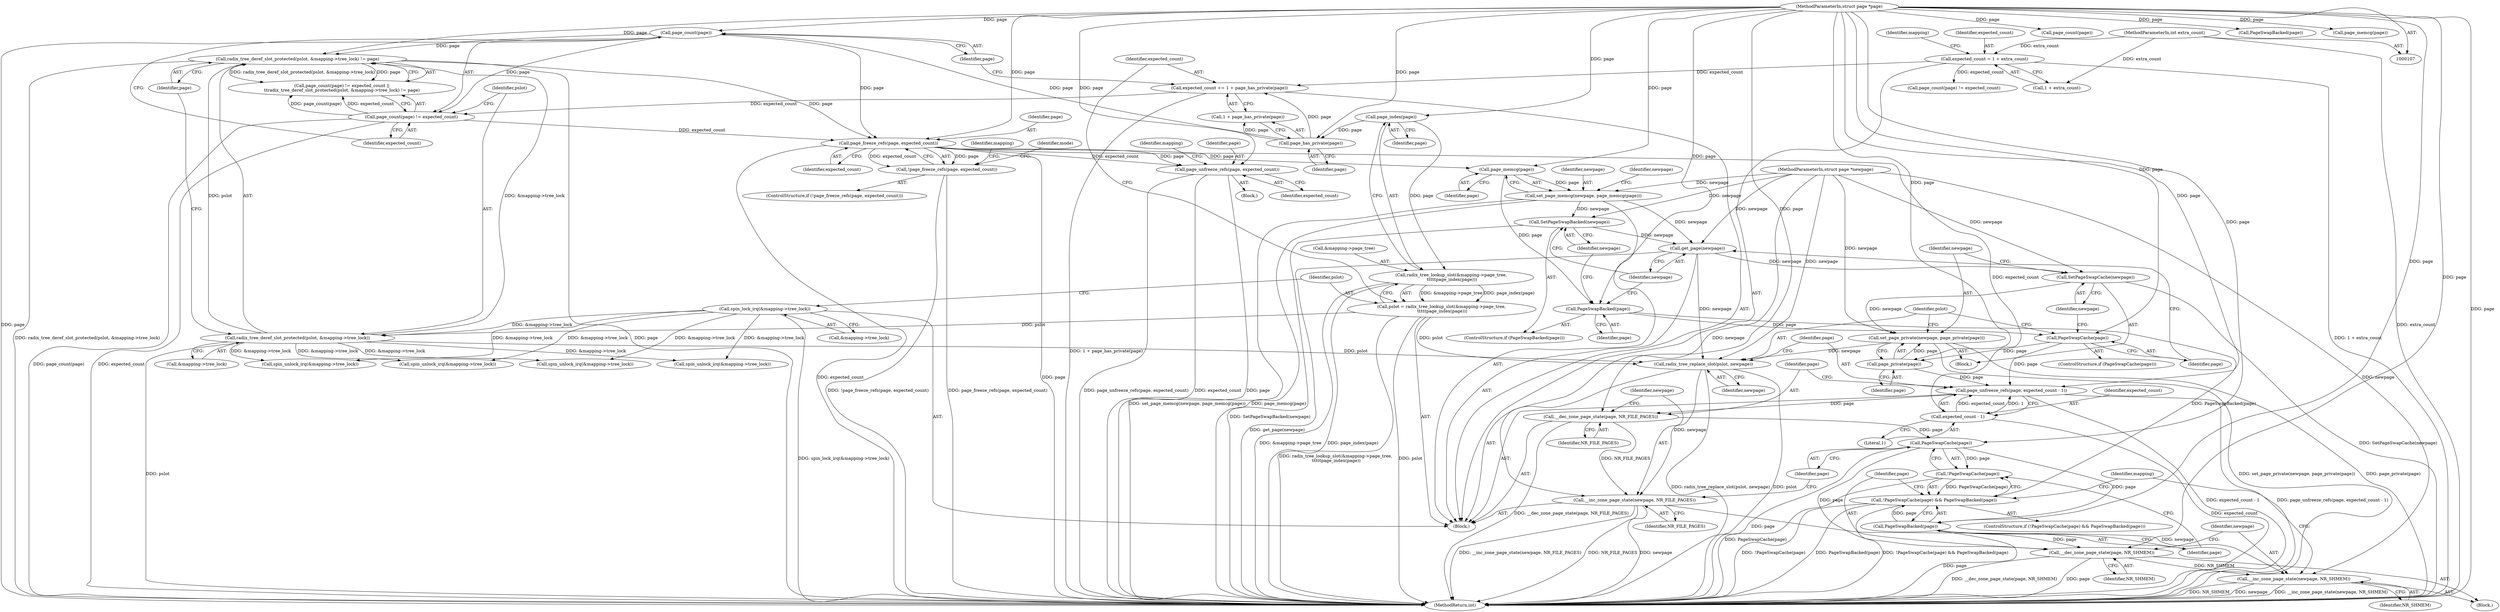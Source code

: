 digraph "0_linux_42cb14b110a5698ccf26ce59c4441722605a3743_0@API" {
"1000204" [label="(Call,page_freeze_refs(page, expected_count))"];
"1000182" [label="(Call,page_count(page))"];
"1000177" [label="(Call,page_has_private(page))"];
"1000171" [label="(Call,page_index(page))"];
"1000110" [label="(MethodParameterIn,struct page *page)"];
"1000185" [label="(Call,radix_tree_deref_slot_protected(pslot, &mapping->tree_lock) != page)"];
"1000186" [label="(Call,radix_tree_deref_slot_protected(pslot, &mapping->tree_lock))"];
"1000164" [label="(Call,pslot = radix_tree_lookup_slot(&mapping->page_tree,\n \t\t\t\t\tpage_index(page)))"];
"1000166" [label="(Call,radix_tree_lookup_slot(&mapping->page_tree,\n \t\t\t\t\tpage_index(page)))"];
"1000159" [label="(Call,spin_lock_irq(&mapping->tree_lock))"];
"1000181" [label="(Call,page_count(page) != expected_count)"];
"1000173" [label="(Call,expected_count += 1 + page_has_private(page))"];
"1000116" [label="(Call,expected_count = 1 + extra_count)"];
"1000113" [label="(MethodParameterIn,int extra_count)"];
"1000203" [label="(Call,!page_freeze_refs(page, expected_count))"];
"1000228" [label="(Call,page_unfreeze_refs(page, expected_count))"];
"1000241" [label="(Call,page_memcg(page))"];
"1000239" [label="(Call,set_page_memcg(newpage, page_memcg(page)))"];
"1000260" [label="(Call,SetPageSwapBacked(newpage))"];
"1000262" [label="(Call,get_page(newpage))"];
"1000268" [label="(Call,SetPageSwapCache(newpage))"];
"1000270" [label="(Call,set_page_private(newpage, page_private(page)))"];
"1000274" [label="(Call,radix_tree_replace_slot(pslot, newpage))"];
"1000285" [label="(Call,__inc_zone_page_state(newpage, NR_FILE_PAGES))"];
"1000299" [label="(Call,__inc_zone_page_state(newpage, NR_SHMEM))"];
"1000258" [label="(Call,PageSwapBacked(page))"];
"1000265" [label="(Call,PageSwapCache(page))"];
"1000272" [label="(Call,page_private(page))"];
"1000277" [label="(Call,page_unfreeze_refs(page, expected_count - 1))"];
"1000282" [label="(Call,__dec_zone_page_state(page, NR_FILE_PAGES))"];
"1000291" [label="(Call,PageSwapCache(page))"];
"1000290" [label="(Call,!PageSwapCache(page))"];
"1000289" [label="(Call,!PageSwapCache(page) && PageSwapBacked(page))"];
"1000293" [label="(Call,PageSwapBacked(page))"];
"1000296" [label="(Call,__dec_zone_page_state(page, NR_SHMEM))"];
"1000279" [label="(Call,expected_count - 1)"];
"1000227" [label="(Block,)"];
"1000171" [label="(Call,page_index(page))"];
"1000160" [label="(Call,&mapping->tree_lock)"];
"1000202" [label="(ControlStructure,if (!page_freeze_refs(page, expected_count)))"];
"1000287" [label="(Identifier,NR_FILE_PAGES)"];
"1000295" [label="(Block,)"];
"1000277" [label="(Call,page_unfreeze_refs(page, expected_count - 1))"];
"1000184" [label="(Identifier,expected_count)"];
"1000165" [label="(Identifier,pslot)"];
"1000302" [label="(Call,spin_unlock_irq(&mapping->tree_lock))"];
"1000269" [label="(Identifier,newpage)"];
"1000300" [label="(Identifier,newpage)"];
"1000194" [label="(Call,spin_unlock_irq(&mapping->tree_lock))"];
"1000296" [label="(Call,__dec_zone_page_state(page, NR_SHMEM))"];
"1000159" [label="(Call,spin_lock_irq(&mapping->tree_lock))"];
"1000272" [label="(Call,page_private(page))"];
"1000242" [label="(Identifier,page)"];
"1000262" [label="(Call,get_page(newpage))"];
"1000186" [label="(Call,radix_tree_deref_slot_protected(pslot, &mapping->tree_lock))"];
"1000260" [label="(Call,SetPageSwapBacked(newpage))"];
"1000297" [label="(Identifier,page)"];
"1000188" [label="(Call,&mapping->tree_lock)"];
"1000187" [label="(Identifier,pslot)"];
"1000267" [label="(Block,)"];
"1000183" [label="(Identifier,page)"];
"1000301" [label="(Identifier,NR_SHMEM)"];
"1000172" [label="(Identifier,page)"];
"1000203" [label="(Call,!page_freeze_refs(page, expected_count))"];
"1000117" [label="(Identifier,expected_count)"];
"1000281" [label="(Literal,1)"];
"1000181" [label="(Call,page_count(page) != expected_count)"];
"1000274" [label="(Call,radix_tree_replace_slot(pslot, newpage))"];
"1000174" [label="(Identifier,expected_count)"];
"1000204" [label="(Call,page_freeze_refs(page, expected_count))"];
"1000234" [label="(Identifier,mapping)"];
"1000124" [label="(Identifier,mapping)"];
"1000261" [label="(Identifier,newpage)"];
"1000288" [label="(ControlStructure,if (!PageSwapCache(page) && PageSwapBacked(page)))"];
"1000258" [label="(Call,PageSwapBacked(page))"];
"1000273" [label="(Identifier,page)"];
"1000268" [label="(Call,SetPageSwapCache(newpage))"];
"1000127" [label="(Call,page_count(page) != expected_count)"];
"1000241" [label="(Call,page_memcg(page))"];
"1000175" [label="(Call,1 + page_has_private(page))"];
"1000178" [label="(Identifier,page)"];
"1000292" [label="(Identifier,page)"];
"1000266" [label="(Identifier,page)"];
"1000275" [label="(Identifier,pslot)"];
"1000228" [label="(Call,page_unfreeze_refs(page, expected_count))"];
"1000270" [label="(Call,set_page_private(newpage, page_private(page)))"];
"1000284" [label="(Identifier,NR_FILE_PAGES)"];
"1000286" [label="(Identifier,newpage)"];
"1000166" [label="(Call,radix_tree_lookup_slot(&mapping->page_tree,\n \t\t\t\t\tpage_index(page)))"];
"1000173" [label="(Call,expected_count += 1 + page_has_private(page))"];
"1000128" [label="(Call,page_count(page))"];
"1000299" [label="(Call,__inc_zone_page_state(newpage, NR_SHMEM))"];
"1000113" [label="(MethodParameterIn,int extra_count)"];
"1000259" [label="(Identifier,page)"];
"1000240" [label="(Identifier,newpage)"];
"1000280" [label="(Identifier,expected_count)"];
"1000290" [label="(Call,!PageSwapCache(page))"];
"1000309" [label="(MethodReturn,int)"];
"1000109" [label="(MethodParameterIn,struct page *newpage)"];
"1000265" [label="(Call,PageSwapCache(page))"];
"1000283" [label="(Identifier,page)"];
"1000305" [label="(Identifier,mapping)"];
"1000289" [label="(Call,!PageSwapCache(page) && PageSwapBacked(page))"];
"1000153" [label="(Call,PageSwapBacked(page))"];
"1000219" [label="(Identifier,mode)"];
"1000294" [label="(Identifier,page)"];
"1000164" [label="(Call,pslot = radix_tree_lookup_slot(&mapping->page_tree,\n \t\t\t\t\tpage_index(page)))"];
"1000229" [label="(Identifier,page)"];
"1000177" [label="(Call,page_has_private(page))"];
"1000192" [label="(Identifier,page)"];
"1000231" [label="(Call,spin_unlock_irq(&mapping->tree_lock))"];
"1000182" [label="(Call,page_count(page))"];
"1000257" [label="(ControlStructure,if (PageSwapBacked(page)))"];
"1000245" [label="(Identifier,newpage)"];
"1000278" [label="(Identifier,page)"];
"1000279" [label="(Call,expected_count - 1)"];
"1000298" [label="(Identifier,NR_SHMEM)"];
"1000271" [label="(Identifier,newpage)"];
"1000206" [label="(Identifier,expected_count)"];
"1000205" [label="(Identifier,page)"];
"1000285" [label="(Call,__inc_zone_page_state(newpage, NR_FILE_PAGES))"];
"1000185" [label="(Call,radix_tree_deref_slot_protected(pslot, &mapping->tree_lock) != page)"];
"1000211" [label="(Identifier,mapping)"];
"1000167" [label="(Call,&mapping->page_tree)"];
"1000291" [label="(Call,PageSwapCache(page))"];
"1000208" [label="(Call,spin_unlock_irq(&mapping->tree_lock))"];
"1000180" [label="(Call,page_count(page) != expected_count ||\n\t\tradix_tree_deref_slot_protected(pslot, &mapping->tree_lock) != page)"];
"1000276" [label="(Identifier,newpage)"];
"1000118" [label="(Call,1 + extra_count)"];
"1000282" [label="(Call,__dec_zone_page_state(page, NR_FILE_PAGES))"];
"1000114" [label="(Block,)"];
"1000264" [label="(ControlStructure,if (PageSwapCache(page)))"];
"1000136" [label="(Call,page_memcg(page))"];
"1000293" [label="(Call,PageSwapBacked(page))"];
"1000116" [label="(Call,expected_count = 1 + extra_count)"];
"1000263" [label="(Identifier,newpage)"];
"1000230" [label="(Identifier,expected_count)"];
"1000239" [label="(Call,set_page_memcg(newpage, page_memcg(page)))"];
"1000110" [label="(MethodParameterIn,struct page *page)"];
"1000204" -> "1000203"  [label="AST: "];
"1000204" -> "1000206"  [label="CFG: "];
"1000205" -> "1000204"  [label="AST: "];
"1000206" -> "1000204"  [label="AST: "];
"1000203" -> "1000204"  [label="CFG: "];
"1000204" -> "1000309"  [label="DDG: page"];
"1000204" -> "1000309"  [label="DDG: expected_count"];
"1000204" -> "1000203"  [label="DDG: page"];
"1000204" -> "1000203"  [label="DDG: expected_count"];
"1000182" -> "1000204"  [label="DDG: page"];
"1000185" -> "1000204"  [label="DDG: page"];
"1000110" -> "1000204"  [label="DDG: page"];
"1000181" -> "1000204"  [label="DDG: expected_count"];
"1000204" -> "1000228"  [label="DDG: page"];
"1000204" -> "1000228"  [label="DDG: expected_count"];
"1000204" -> "1000241"  [label="DDG: page"];
"1000204" -> "1000279"  [label="DDG: expected_count"];
"1000182" -> "1000181"  [label="AST: "];
"1000182" -> "1000183"  [label="CFG: "];
"1000183" -> "1000182"  [label="AST: "];
"1000184" -> "1000182"  [label="CFG: "];
"1000182" -> "1000309"  [label="DDG: page"];
"1000182" -> "1000181"  [label="DDG: page"];
"1000177" -> "1000182"  [label="DDG: page"];
"1000110" -> "1000182"  [label="DDG: page"];
"1000182" -> "1000185"  [label="DDG: page"];
"1000177" -> "1000175"  [label="AST: "];
"1000177" -> "1000178"  [label="CFG: "];
"1000178" -> "1000177"  [label="AST: "];
"1000175" -> "1000177"  [label="CFG: "];
"1000177" -> "1000173"  [label="DDG: page"];
"1000177" -> "1000175"  [label="DDG: page"];
"1000171" -> "1000177"  [label="DDG: page"];
"1000110" -> "1000177"  [label="DDG: page"];
"1000171" -> "1000166"  [label="AST: "];
"1000171" -> "1000172"  [label="CFG: "];
"1000172" -> "1000171"  [label="AST: "];
"1000166" -> "1000171"  [label="CFG: "];
"1000171" -> "1000166"  [label="DDG: page"];
"1000110" -> "1000171"  [label="DDG: page"];
"1000110" -> "1000107"  [label="AST: "];
"1000110" -> "1000309"  [label="DDG: page"];
"1000110" -> "1000128"  [label="DDG: page"];
"1000110" -> "1000136"  [label="DDG: page"];
"1000110" -> "1000153"  [label="DDG: page"];
"1000110" -> "1000185"  [label="DDG: page"];
"1000110" -> "1000228"  [label="DDG: page"];
"1000110" -> "1000241"  [label="DDG: page"];
"1000110" -> "1000258"  [label="DDG: page"];
"1000110" -> "1000265"  [label="DDG: page"];
"1000110" -> "1000272"  [label="DDG: page"];
"1000110" -> "1000277"  [label="DDG: page"];
"1000110" -> "1000282"  [label="DDG: page"];
"1000110" -> "1000291"  [label="DDG: page"];
"1000110" -> "1000293"  [label="DDG: page"];
"1000110" -> "1000296"  [label="DDG: page"];
"1000185" -> "1000180"  [label="AST: "];
"1000185" -> "1000192"  [label="CFG: "];
"1000186" -> "1000185"  [label="AST: "];
"1000192" -> "1000185"  [label="AST: "];
"1000180" -> "1000185"  [label="CFG: "];
"1000185" -> "1000309"  [label="DDG: radix_tree_deref_slot_protected(pslot, &mapping->tree_lock)"];
"1000185" -> "1000309"  [label="DDG: page"];
"1000185" -> "1000180"  [label="DDG: radix_tree_deref_slot_protected(pslot, &mapping->tree_lock)"];
"1000185" -> "1000180"  [label="DDG: page"];
"1000186" -> "1000185"  [label="DDG: pslot"];
"1000186" -> "1000185"  [label="DDG: &mapping->tree_lock"];
"1000186" -> "1000188"  [label="CFG: "];
"1000187" -> "1000186"  [label="AST: "];
"1000188" -> "1000186"  [label="AST: "];
"1000192" -> "1000186"  [label="CFG: "];
"1000186" -> "1000309"  [label="DDG: pslot"];
"1000164" -> "1000186"  [label="DDG: pslot"];
"1000159" -> "1000186"  [label="DDG: &mapping->tree_lock"];
"1000186" -> "1000194"  [label="DDG: &mapping->tree_lock"];
"1000186" -> "1000208"  [label="DDG: &mapping->tree_lock"];
"1000186" -> "1000231"  [label="DDG: &mapping->tree_lock"];
"1000186" -> "1000274"  [label="DDG: pslot"];
"1000186" -> "1000302"  [label="DDG: &mapping->tree_lock"];
"1000164" -> "1000114"  [label="AST: "];
"1000164" -> "1000166"  [label="CFG: "];
"1000165" -> "1000164"  [label="AST: "];
"1000166" -> "1000164"  [label="AST: "];
"1000174" -> "1000164"  [label="CFG: "];
"1000164" -> "1000309"  [label="DDG: radix_tree_lookup_slot(&mapping->page_tree,\n \t\t\t\t\tpage_index(page))"];
"1000164" -> "1000309"  [label="DDG: pslot"];
"1000166" -> "1000164"  [label="DDG: &mapping->page_tree"];
"1000166" -> "1000164"  [label="DDG: page_index(page)"];
"1000164" -> "1000274"  [label="DDG: pslot"];
"1000167" -> "1000166"  [label="AST: "];
"1000166" -> "1000309"  [label="DDG: &mapping->page_tree"];
"1000166" -> "1000309"  [label="DDG: page_index(page)"];
"1000159" -> "1000114"  [label="AST: "];
"1000159" -> "1000160"  [label="CFG: "];
"1000160" -> "1000159"  [label="AST: "];
"1000165" -> "1000159"  [label="CFG: "];
"1000159" -> "1000309"  [label="DDG: spin_lock_irq(&mapping->tree_lock)"];
"1000159" -> "1000194"  [label="DDG: &mapping->tree_lock"];
"1000159" -> "1000208"  [label="DDG: &mapping->tree_lock"];
"1000159" -> "1000231"  [label="DDG: &mapping->tree_lock"];
"1000159" -> "1000302"  [label="DDG: &mapping->tree_lock"];
"1000181" -> "1000180"  [label="AST: "];
"1000181" -> "1000184"  [label="CFG: "];
"1000184" -> "1000181"  [label="AST: "];
"1000187" -> "1000181"  [label="CFG: "];
"1000180" -> "1000181"  [label="CFG: "];
"1000181" -> "1000309"  [label="DDG: page_count(page)"];
"1000181" -> "1000309"  [label="DDG: expected_count"];
"1000181" -> "1000180"  [label="DDG: page_count(page)"];
"1000181" -> "1000180"  [label="DDG: expected_count"];
"1000173" -> "1000181"  [label="DDG: expected_count"];
"1000173" -> "1000114"  [label="AST: "];
"1000173" -> "1000175"  [label="CFG: "];
"1000174" -> "1000173"  [label="AST: "];
"1000175" -> "1000173"  [label="AST: "];
"1000183" -> "1000173"  [label="CFG: "];
"1000173" -> "1000309"  [label="DDG: 1 + page_has_private(page)"];
"1000116" -> "1000173"  [label="DDG: expected_count"];
"1000116" -> "1000114"  [label="AST: "];
"1000116" -> "1000118"  [label="CFG: "];
"1000117" -> "1000116"  [label="AST: "];
"1000118" -> "1000116"  [label="AST: "];
"1000124" -> "1000116"  [label="CFG: "];
"1000116" -> "1000309"  [label="DDG: 1 + extra_count"];
"1000113" -> "1000116"  [label="DDG: extra_count"];
"1000116" -> "1000127"  [label="DDG: expected_count"];
"1000113" -> "1000107"  [label="AST: "];
"1000113" -> "1000309"  [label="DDG: extra_count"];
"1000113" -> "1000118"  [label="DDG: extra_count"];
"1000203" -> "1000202"  [label="AST: "];
"1000211" -> "1000203"  [label="CFG: "];
"1000219" -> "1000203"  [label="CFG: "];
"1000203" -> "1000309"  [label="DDG: !page_freeze_refs(page, expected_count)"];
"1000203" -> "1000309"  [label="DDG: page_freeze_refs(page, expected_count)"];
"1000228" -> "1000227"  [label="AST: "];
"1000228" -> "1000230"  [label="CFG: "];
"1000229" -> "1000228"  [label="AST: "];
"1000230" -> "1000228"  [label="AST: "];
"1000234" -> "1000228"  [label="CFG: "];
"1000228" -> "1000309"  [label="DDG: page_unfreeze_refs(page, expected_count)"];
"1000228" -> "1000309"  [label="DDG: page"];
"1000228" -> "1000309"  [label="DDG: expected_count"];
"1000241" -> "1000239"  [label="AST: "];
"1000241" -> "1000242"  [label="CFG: "];
"1000242" -> "1000241"  [label="AST: "];
"1000239" -> "1000241"  [label="CFG: "];
"1000241" -> "1000239"  [label="DDG: page"];
"1000241" -> "1000258"  [label="DDG: page"];
"1000239" -> "1000114"  [label="AST: "];
"1000240" -> "1000239"  [label="AST: "];
"1000245" -> "1000239"  [label="CFG: "];
"1000239" -> "1000309"  [label="DDG: set_page_memcg(newpage, page_memcg(page))"];
"1000239" -> "1000309"  [label="DDG: page_memcg(page)"];
"1000109" -> "1000239"  [label="DDG: newpage"];
"1000239" -> "1000260"  [label="DDG: newpage"];
"1000239" -> "1000262"  [label="DDG: newpage"];
"1000260" -> "1000257"  [label="AST: "];
"1000260" -> "1000261"  [label="CFG: "];
"1000261" -> "1000260"  [label="AST: "];
"1000263" -> "1000260"  [label="CFG: "];
"1000260" -> "1000309"  [label="DDG: SetPageSwapBacked(newpage)"];
"1000109" -> "1000260"  [label="DDG: newpage"];
"1000260" -> "1000262"  [label="DDG: newpage"];
"1000262" -> "1000114"  [label="AST: "];
"1000262" -> "1000263"  [label="CFG: "];
"1000263" -> "1000262"  [label="AST: "];
"1000266" -> "1000262"  [label="CFG: "];
"1000262" -> "1000309"  [label="DDG: get_page(newpage)"];
"1000109" -> "1000262"  [label="DDG: newpage"];
"1000262" -> "1000268"  [label="DDG: newpage"];
"1000262" -> "1000274"  [label="DDG: newpage"];
"1000268" -> "1000267"  [label="AST: "];
"1000268" -> "1000269"  [label="CFG: "];
"1000269" -> "1000268"  [label="AST: "];
"1000271" -> "1000268"  [label="CFG: "];
"1000268" -> "1000309"  [label="DDG: SetPageSwapCache(newpage)"];
"1000109" -> "1000268"  [label="DDG: newpage"];
"1000268" -> "1000270"  [label="DDG: newpage"];
"1000270" -> "1000267"  [label="AST: "];
"1000270" -> "1000272"  [label="CFG: "];
"1000271" -> "1000270"  [label="AST: "];
"1000272" -> "1000270"  [label="AST: "];
"1000275" -> "1000270"  [label="CFG: "];
"1000270" -> "1000309"  [label="DDG: set_page_private(newpage, page_private(page))"];
"1000270" -> "1000309"  [label="DDG: page_private(page)"];
"1000109" -> "1000270"  [label="DDG: newpage"];
"1000272" -> "1000270"  [label="DDG: page"];
"1000270" -> "1000274"  [label="DDG: newpage"];
"1000274" -> "1000114"  [label="AST: "];
"1000274" -> "1000276"  [label="CFG: "];
"1000275" -> "1000274"  [label="AST: "];
"1000276" -> "1000274"  [label="AST: "];
"1000278" -> "1000274"  [label="CFG: "];
"1000274" -> "1000309"  [label="DDG: pslot"];
"1000274" -> "1000309"  [label="DDG: radix_tree_replace_slot(pslot, newpage)"];
"1000109" -> "1000274"  [label="DDG: newpage"];
"1000274" -> "1000285"  [label="DDG: newpage"];
"1000285" -> "1000114"  [label="AST: "];
"1000285" -> "1000287"  [label="CFG: "];
"1000286" -> "1000285"  [label="AST: "];
"1000287" -> "1000285"  [label="AST: "];
"1000292" -> "1000285"  [label="CFG: "];
"1000285" -> "1000309"  [label="DDG: newpage"];
"1000285" -> "1000309"  [label="DDG: __inc_zone_page_state(newpage, NR_FILE_PAGES)"];
"1000285" -> "1000309"  [label="DDG: NR_FILE_PAGES"];
"1000109" -> "1000285"  [label="DDG: newpage"];
"1000282" -> "1000285"  [label="DDG: NR_FILE_PAGES"];
"1000285" -> "1000299"  [label="DDG: newpage"];
"1000299" -> "1000295"  [label="AST: "];
"1000299" -> "1000301"  [label="CFG: "];
"1000300" -> "1000299"  [label="AST: "];
"1000301" -> "1000299"  [label="AST: "];
"1000305" -> "1000299"  [label="CFG: "];
"1000299" -> "1000309"  [label="DDG: __inc_zone_page_state(newpage, NR_SHMEM)"];
"1000299" -> "1000309"  [label="DDG: NR_SHMEM"];
"1000299" -> "1000309"  [label="DDG: newpage"];
"1000109" -> "1000299"  [label="DDG: newpage"];
"1000296" -> "1000299"  [label="DDG: NR_SHMEM"];
"1000258" -> "1000257"  [label="AST: "];
"1000258" -> "1000259"  [label="CFG: "];
"1000259" -> "1000258"  [label="AST: "];
"1000261" -> "1000258"  [label="CFG: "];
"1000263" -> "1000258"  [label="CFG: "];
"1000258" -> "1000265"  [label="DDG: page"];
"1000258" -> "1000289"  [label="DDG: PageSwapBacked(page)"];
"1000265" -> "1000264"  [label="AST: "];
"1000265" -> "1000266"  [label="CFG: "];
"1000266" -> "1000265"  [label="AST: "];
"1000269" -> "1000265"  [label="CFG: "];
"1000275" -> "1000265"  [label="CFG: "];
"1000265" -> "1000272"  [label="DDG: page"];
"1000265" -> "1000277"  [label="DDG: page"];
"1000272" -> "1000273"  [label="CFG: "];
"1000273" -> "1000272"  [label="AST: "];
"1000272" -> "1000277"  [label="DDG: page"];
"1000277" -> "1000114"  [label="AST: "];
"1000277" -> "1000279"  [label="CFG: "];
"1000278" -> "1000277"  [label="AST: "];
"1000279" -> "1000277"  [label="AST: "];
"1000283" -> "1000277"  [label="CFG: "];
"1000277" -> "1000309"  [label="DDG: page_unfreeze_refs(page, expected_count - 1)"];
"1000277" -> "1000309"  [label="DDG: expected_count - 1"];
"1000279" -> "1000277"  [label="DDG: expected_count"];
"1000279" -> "1000277"  [label="DDG: 1"];
"1000277" -> "1000282"  [label="DDG: page"];
"1000282" -> "1000114"  [label="AST: "];
"1000282" -> "1000284"  [label="CFG: "];
"1000283" -> "1000282"  [label="AST: "];
"1000284" -> "1000282"  [label="AST: "];
"1000286" -> "1000282"  [label="CFG: "];
"1000282" -> "1000309"  [label="DDG: __dec_zone_page_state(page, NR_FILE_PAGES)"];
"1000282" -> "1000291"  [label="DDG: page"];
"1000291" -> "1000290"  [label="AST: "];
"1000291" -> "1000292"  [label="CFG: "];
"1000292" -> "1000291"  [label="AST: "];
"1000290" -> "1000291"  [label="CFG: "];
"1000291" -> "1000309"  [label="DDG: page"];
"1000291" -> "1000290"  [label="DDG: page"];
"1000291" -> "1000293"  [label="DDG: page"];
"1000291" -> "1000296"  [label="DDG: page"];
"1000290" -> "1000289"  [label="AST: "];
"1000294" -> "1000290"  [label="CFG: "];
"1000289" -> "1000290"  [label="CFG: "];
"1000290" -> "1000309"  [label="DDG: PageSwapCache(page)"];
"1000290" -> "1000289"  [label="DDG: PageSwapCache(page)"];
"1000289" -> "1000288"  [label="AST: "];
"1000289" -> "1000293"  [label="CFG: "];
"1000293" -> "1000289"  [label="AST: "];
"1000297" -> "1000289"  [label="CFG: "];
"1000305" -> "1000289"  [label="CFG: "];
"1000289" -> "1000309"  [label="DDG: !PageSwapCache(page)"];
"1000289" -> "1000309"  [label="DDG: PageSwapBacked(page)"];
"1000289" -> "1000309"  [label="DDG: !PageSwapCache(page) && PageSwapBacked(page)"];
"1000293" -> "1000289"  [label="DDG: page"];
"1000293" -> "1000294"  [label="CFG: "];
"1000294" -> "1000293"  [label="AST: "];
"1000293" -> "1000309"  [label="DDG: page"];
"1000293" -> "1000296"  [label="DDG: page"];
"1000296" -> "1000295"  [label="AST: "];
"1000296" -> "1000298"  [label="CFG: "];
"1000297" -> "1000296"  [label="AST: "];
"1000298" -> "1000296"  [label="AST: "];
"1000300" -> "1000296"  [label="CFG: "];
"1000296" -> "1000309"  [label="DDG: __dec_zone_page_state(page, NR_SHMEM)"];
"1000296" -> "1000309"  [label="DDG: page"];
"1000279" -> "1000281"  [label="CFG: "];
"1000280" -> "1000279"  [label="AST: "];
"1000281" -> "1000279"  [label="AST: "];
"1000279" -> "1000309"  [label="DDG: expected_count"];
}
